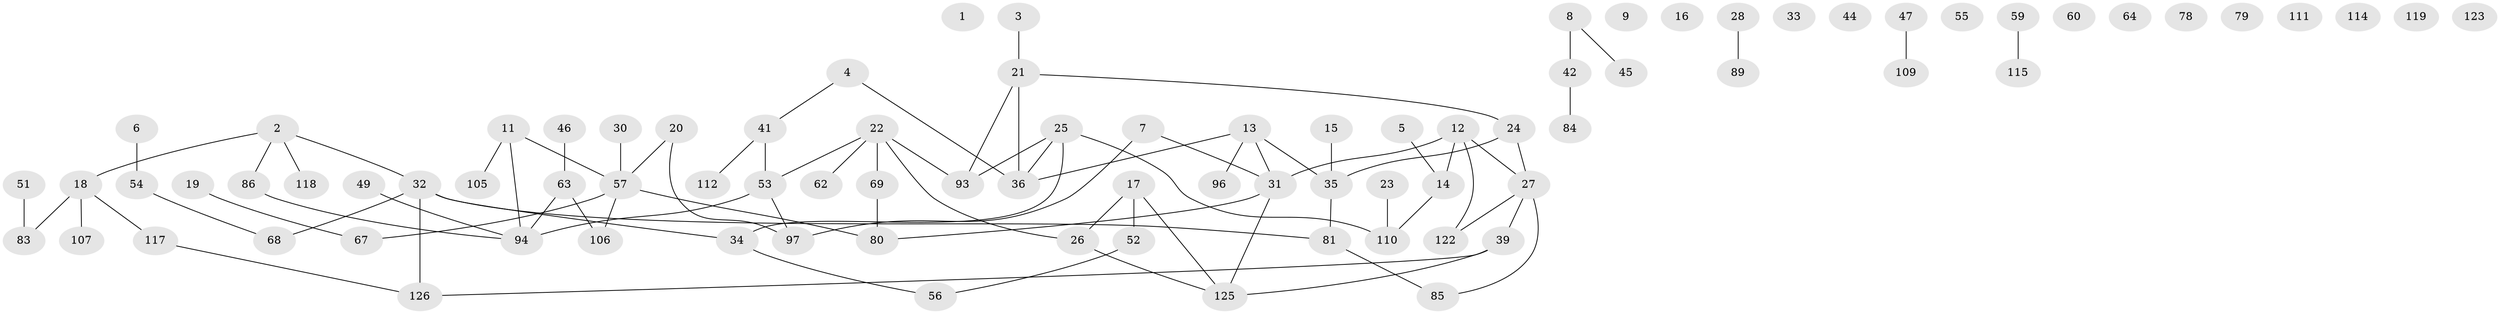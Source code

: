 // original degree distribution, {1: 0.26356589147286824, 3: 0.17054263565891473, 2: 0.3333333333333333, 4: 0.10852713178294573, 0: 0.09302325581395349, 5: 0.031007751937984496}
// Generated by graph-tools (version 1.1) at 2025/41/03/06/25 10:41:22]
// undirected, 86 vertices, 87 edges
graph export_dot {
graph [start="1"]
  node [color=gray90,style=filled];
  1 [super="+38"];
  2 [super="+98"];
  3 [super="+120"];
  4 [super="+10"];
  5;
  6 [super="+71"];
  7;
  8 [super="+50"];
  9 [super="+82"];
  11;
  12 [super="+127"];
  13 [super="+66"];
  14;
  15 [super="+100"];
  16;
  17 [super="+72"];
  18 [super="+37"];
  19 [super="+40"];
  20 [super="+116"];
  21 [super="+77"];
  22 [super="+61"];
  23 [super="+29"];
  24 [super="+65"];
  25 [super="+103"];
  26 [super="+43"];
  27 [super="+74"];
  28;
  30;
  31 [super="+48"];
  32 [super="+73"];
  33;
  34 [super="+101"];
  35 [super="+87"];
  36;
  39 [super="+58"];
  41 [super="+92"];
  42 [super="+104"];
  44;
  45 [super="+88"];
  46;
  47;
  49 [super="+128"];
  51 [super="+91"];
  52 [super="+90"];
  53;
  54 [super="+102"];
  55;
  56 [super="+75"];
  57 [super="+76"];
  59;
  60;
  62;
  63 [super="+129"];
  64;
  67 [super="+70"];
  68;
  69;
  78;
  79;
  80 [super="+95"];
  81 [super="+108"];
  83;
  84;
  85;
  86 [super="+99"];
  89;
  93;
  94 [super="+113"];
  96;
  97 [super="+124"];
  105;
  106;
  107;
  109;
  110 [super="+121"];
  111;
  112;
  114;
  115;
  117;
  118;
  119;
  122;
  123;
  125;
  126;
  2 -- 86;
  2 -- 18;
  2 -- 32;
  2 -- 118;
  3 -- 21;
  4 -- 36;
  4 -- 41;
  5 -- 14;
  6 -- 54;
  7 -- 31;
  7 -- 97;
  8 -- 42 [weight=2];
  8 -- 45;
  11 -- 105;
  11 -- 57;
  11 -- 94;
  12 -- 122;
  12 -- 27;
  12 -- 14;
  12 -- 31;
  13 -- 31;
  13 -- 35;
  13 -- 96;
  13 -- 36;
  14 -- 110;
  15 -- 35;
  17 -- 26;
  17 -- 52;
  17 -- 125;
  18 -- 107;
  18 -- 83;
  18 -- 117;
  19 -- 67;
  20 -- 97;
  20 -- 57;
  21 -- 24;
  21 -- 93;
  21 -- 36;
  22 -- 53;
  22 -- 69;
  22 -- 93;
  22 -- 62;
  22 -- 26;
  23 -- 110;
  24 -- 35;
  24 -- 27;
  25 -- 34;
  25 -- 93;
  25 -- 110;
  25 -- 36;
  26 -- 125;
  27 -- 122;
  27 -- 85;
  27 -- 39;
  28 -- 89;
  30 -- 57;
  31 -- 125;
  31 -- 80;
  32 -- 81;
  32 -- 126;
  32 -- 68;
  32 -- 34;
  34 -- 56;
  35 -- 81;
  39 -- 125;
  39 -- 126;
  41 -- 112;
  41 -- 53;
  42 -- 84;
  46 -- 63;
  47 -- 109;
  49 -- 94;
  51 -- 83;
  52 -- 56;
  53 -- 94;
  53 -- 97;
  54 -- 68;
  57 -- 67;
  57 -- 106;
  57 -- 80;
  59 -- 115;
  63 -- 94;
  63 -- 106;
  69 -- 80;
  81 -- 85;
  86 -- 94;
  117 -- 126;
}
